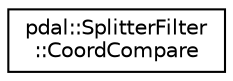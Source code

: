 digraph "Graphical Class Hierarchy"
{
  edge [fontname="Helvetica",fontsize="10",labelfontname="Helvetica",labelfontsize="10"];
  node [fontname="Helvetica",fontsize="10",shape=record];
  rankdir="LR";
  Node1 [label="pdal::SplitterFilter\l::CoordCompare",height=0.2,width=0.4,color="black", fillcolor="white", style="filled",URL="$classpdal_1_1SplitterFilter_1_1CoordCompare.html"];
}
